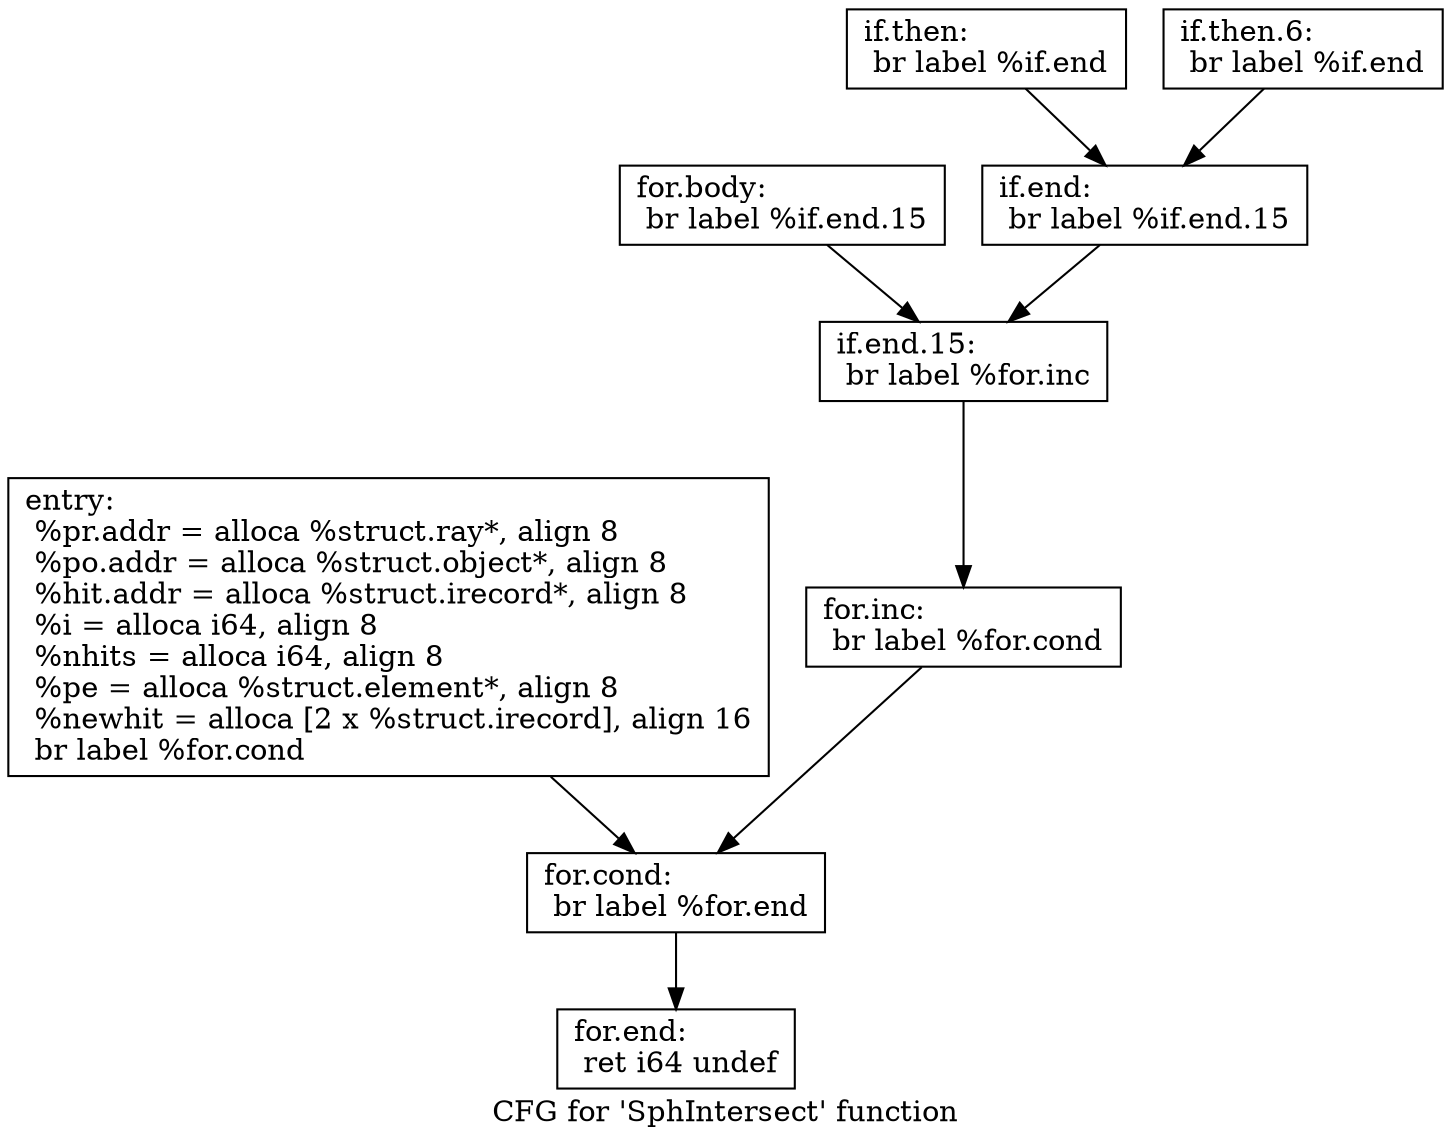 digraph "CFG for 'SphIntersect' function" {
	label="CFG for 'SphIntersect' function";

	Node0x608b850 [shape=record,label="{entry:\l  %pr.addr = alloca %struct.ray*, align 8\l  %po.addr = alloca %struct.object*, align 8\l  %hit.addr = alloca %struct.irecord*, align 8\l  %i = alloca i64, align 8\l  %nhits = alloca i64, align 8\l  %pe = alloca %struct.element*, align 8\l  %newhit = alloca [2 x %struct.irecord], align 16\l  br label %for.cond\l}"];
	Node0x608b850 -> Node0x608b8a0;
	Node0x608b8a0 [shape=record,label="{for.cond:                                         \l  br label %for.end\l}"];
	Node0x608b8a0 -> Node0x608bad0;
	Node0x608b8f0 [shape=record,label="{for.body:                                         \l  br label %if.end.15\l}"];
	Node0x608b8f0 -> Node0x608ba30;
	Node0x608b940 [shape=record,label="{if.then:                                          \l  br label %if.end\l}"];
	Node0x608b940 -> Node0x608b9e0;
	Node0x608b990 [shape=record,label="{if.then.6:                                        \l  br label %if.end\l}"];
	Node0x608b990 -> Node0x608b9e0;
	Node0x608b9e0 [shape=record,label="{if.end:                                           \l  br label %if.end.15\l}"];
	Node0x608b9e0 -> Node0x608ba30;
	Node0x608ba30 [shape=record,label="{if.end.15:                                        \l  br label %for.inc\l}"];
	Node0x608ba30 -> Node0x608ba80;
	Node0x608ba80 [shape=record,label="{for.inc:                                          \l  br label %for.cond\l}"];
	Node0x608ba80 -> Node0x608b8a0;
	Node0x608bad0 [shape=record,label="{for.end:                                          \l  ret i64 undef\l}"];
}
